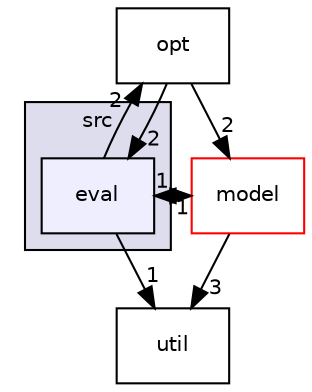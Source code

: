 digraph "eval" {
  compound=true
  node [ fontsize="10", fontname="Helvetica"];
  edge [ labelfontsize="10", labelfontname="Helvetica"];
  subgraph clusterdir_68267d1309a1af8e8297ef4c3efbcdba {
    graph [ bgcolor="#ddddee", pencolor="black", label="src" fontname="Helvetica", fontsize="10", URL="dir_68267d1309a1af8e8297ef4c3efbcdba.html"]
  dir_5081caf4253f166c37035217032e821c [shape=box, label="eval", style="filled", fillcolor="#eeeeff", pencolor="black", URL="dir_5081caf4253f166c37035217032e821c.html"];
  }
  dir_b7878ad5ecbf2506f4125b9d34c97e45 [shape=box label="util" URL="dir_b7878ad5ecbf2506f4125b9d34c97e45.html"];
  dir_5dd65160827af56e6353642206b80129 [shape=box label="model" fillcolor="white" style="filled" color="red" URL="dir_5dd65160827af56e6353642206b80129.html"];
  dir_71553c93ca779327a2e9b9bdf1e6160d [shape=box label="opt" URL="dir_71553c93ca779327a2e9b9bdf1e6160d.html"];
  dir_5081caf4253f166c37035217032e821c->dir_b7878ad5ecbf2506f4125b9d34c97e45 [headlabel="1", labeldistance=1.5 headhref="dir_000006_000005.html"];
  dir_5081caf4253f166c37035217032e821c->dir_5dd65160827af56e6353642206b80129 [headlabel="1", labeldistance=1.5 headhref="dir_000006_000008.html"];
  dir_5081caf4253f166c37035217032e821c->dir_71553c93ca779327a2e9b9bdf1e6160d [headlabel="2", labeldistance=1.5 headhref="dir_000006_000002.html"];
  dir_5dd65160827af56e6353642206b80129->dir_b7878ad5ecbf2506f4125b9d34c97e45 [headlabel="3", labeldistance=1.5 headhref="dir_000008_000005.html"];
  dir_5dd65160827af56e6353642206b80129->dir_5081caf4253f166c37035217032e821c [headlabel="1", labeldistance=1.5 headhref="dir_000008_000006.html"];
  dir_71553c93ca779327a2e9b9bdf1e6160d->dir_5081caf4253f166c37035217032e821c [headlabel="2", labeldistance=1.5 headhref="dir_000002_000006.html"];
  dir_71553c93ca779327a2e9b9bdf1e6160d->dir_5dd65160827af56e6353642206b80129 [headlabel="2", labeldistance=1.5 headhref="dir_000002_000008.html"];
}
